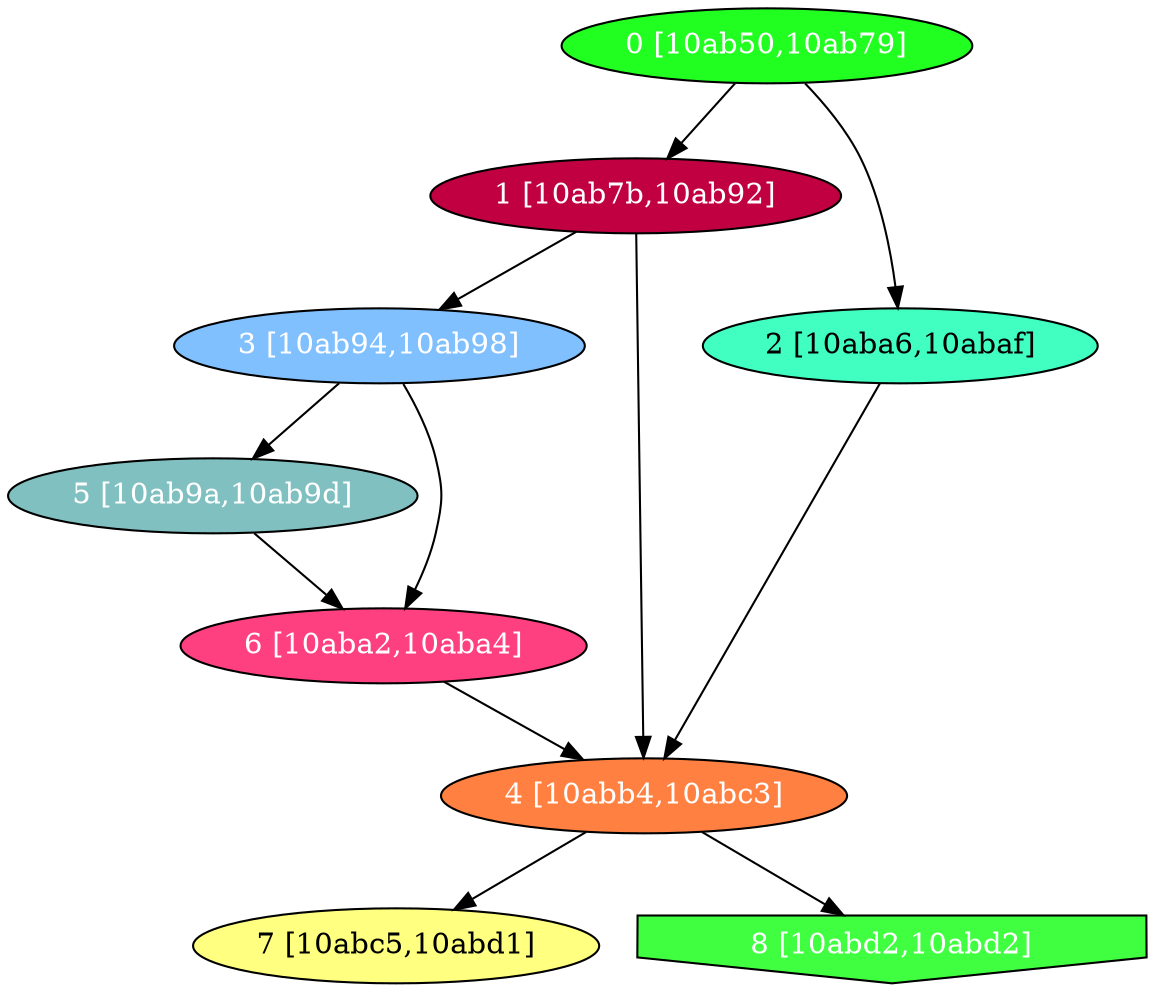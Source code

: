 diGraph libnss3{
	libnss3_0  [style=filled fillcolor="#20FF20" fontcolor="#ffffff" shape=oval label="0 [10ab50,10ab79]"]
	libnss3_1  [style=filled fillcolor="#C00040" fontcolor="#ffffff" shape=oval label="1 [10ab7b,10ab92]"]
	libnss3_2  [style=filled fillcolor="#40FFC0" fontcolor="#000000" shape=oval label="2 [10aba6,10abaf]"]
	libnss3_3  [style=filled fillcolor="#80C0FF" fontcolor="#ffffff" shape=oval label="3 [10ab94,10ab98]"]
	libnss3_4  [style=filled fillcolor="#FF8040" fontcolor="#ffffff" shape=oval label="4 [10abb4,10abc3]"]
	libnss3_5  [style=filled fillcolor="#80C0C0" fontcolor="#ffffff" shape=oval label="5 [10ab9a,10ab9d]"]
	libnss3_6  [style=filled fillcolor="#FF4080" fontcolor="#ffffff" shape=oval label="6 [10aba2,10aba4]"]
	libnss3_7  [style=filled fillcolor="#FFFF80" fontcolor="#000000" shape=oval label="7 [10abc5,10abd1]"]
	libnss3_8  [style=filled fillcolor="#40FF40" fontcolor="#ffffff" shape=invhouse label="8 [10abd2,10abd2]"]

	libnss3_0 -> libnss3_1
	libnss3_0 -> libnss3_2
	libnss3_1 -> libnss3_3
	libnss3_1 -> libnss3_4
	libnss3_2 -> libnss3_4
	libnss3_3 -> libnss3_5
	libnss3_3 -> libnss3_6
	libnss3_4 -> libnss3_7
	libnss3_4 -> libnss3_8
	libnss3_5 -> libnss3_6
	libnss3_6 -> libnss3_4
}
